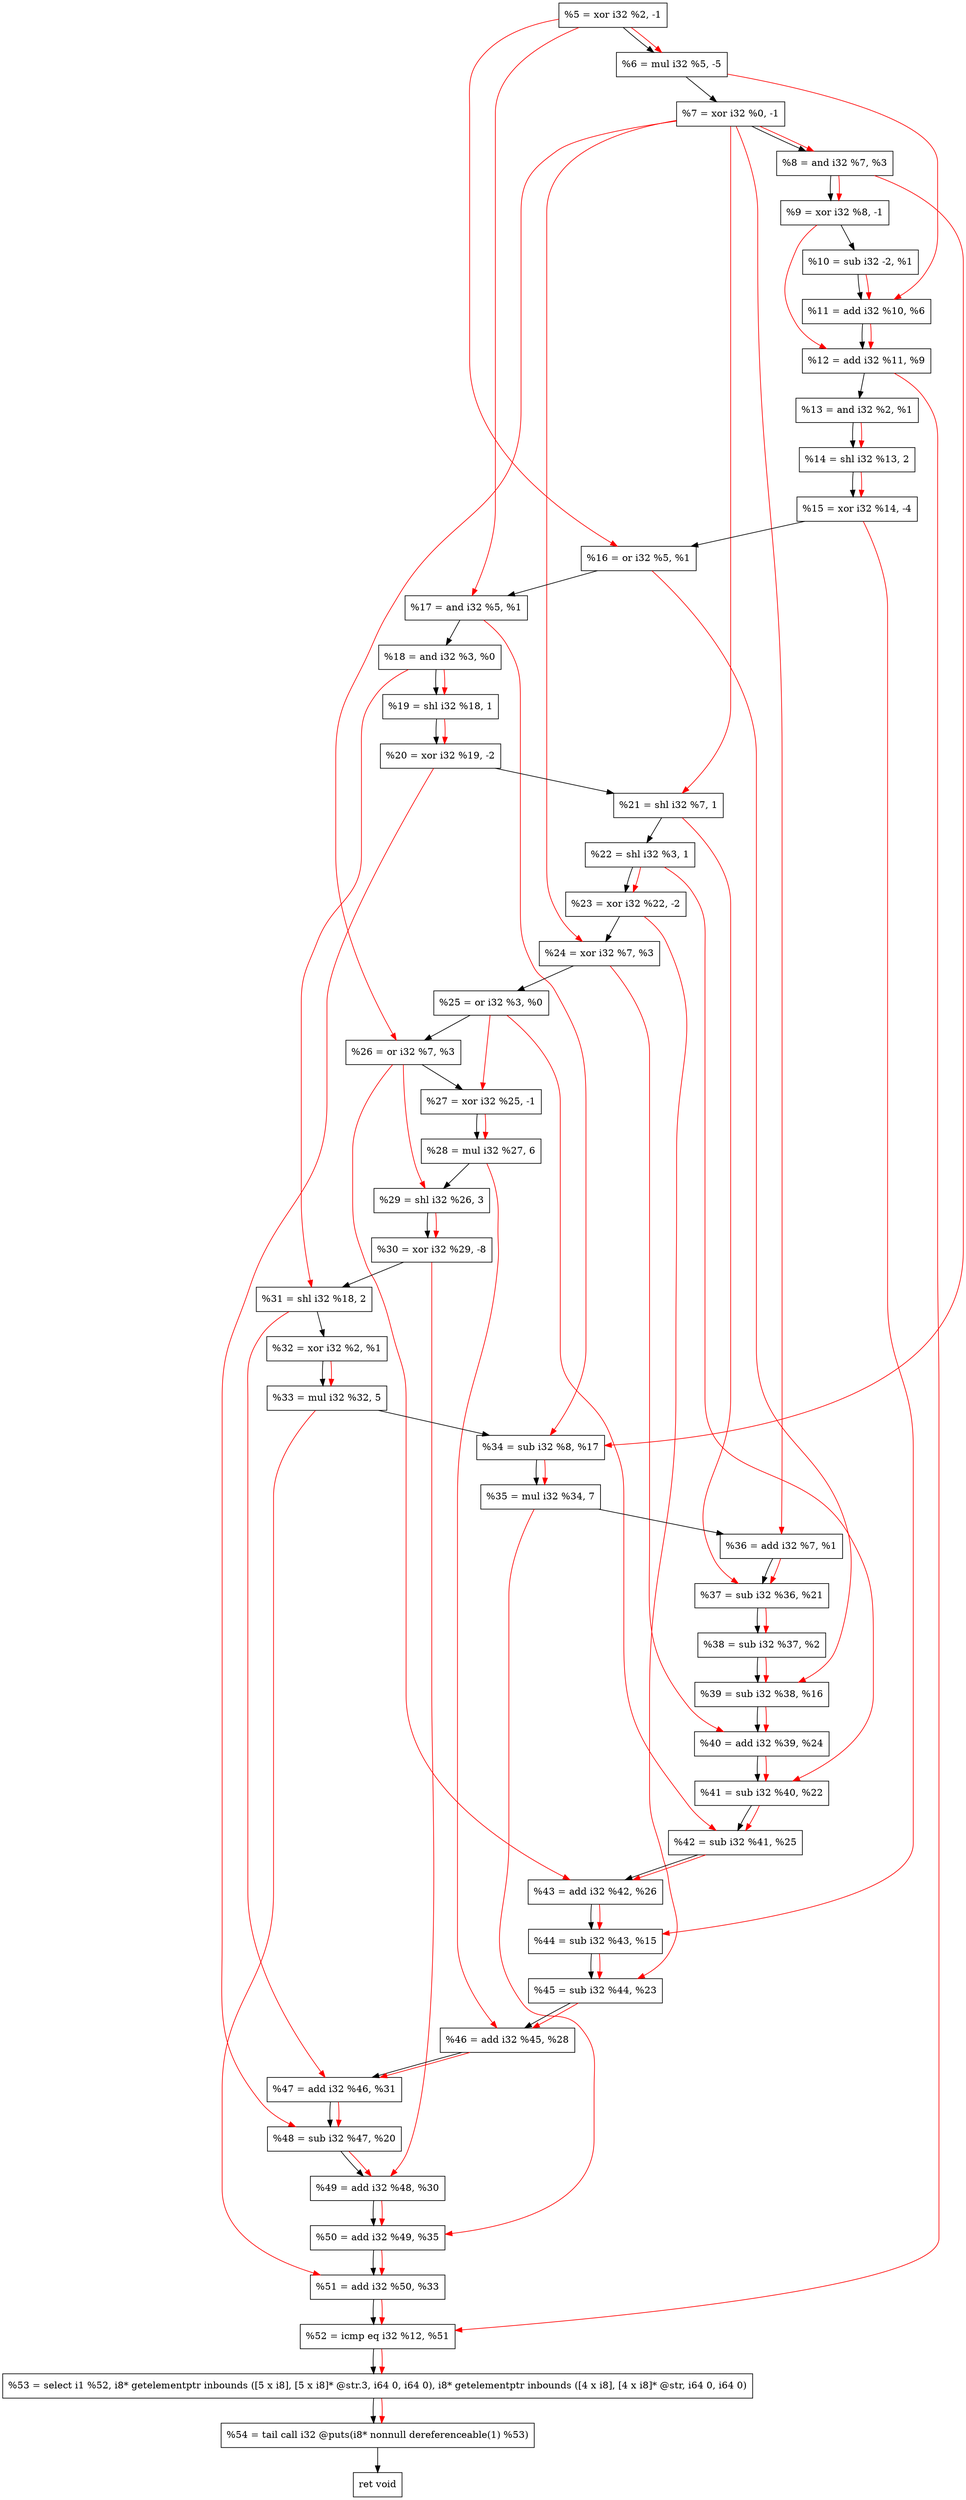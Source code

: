 digraph "DFG for'crackme' function" {
	Node0x1dd9d60[shape=record, label="  %5 = xor i32 %2, -1"];
	Node0x1dd9e00[shape=record, label="  %6 = mul i32 %5, -5"];
	Node0x1dd9e70[shape=record, label="  %7 = xor i32 %0, -1"];
	Node0x1dd9ee0[shape=record, label="  %8 = and i32 %7, %3"];
	Node0x1dd9f50[shape=record, label="  %9 = xor i32 %8, -1"];
	Node0x1dd9ff0[shape=record, label="  %10 = sub i32 -2, %1"];
	Node0x1dda060[shape=record, label="  %11 = add i32 %10, %6"];
	Node0x1dda0d0[shape=record, label="  %12 = add i32 %11, %9"];
	Node0x1dda140[shape=record, label="  %13 = and i32 %2, %1"];
	Node0x1dda1e0[shape=record, label="  %14 = shl i32 %13, 2"];
	Node0x1dda280[shape=record, label="  %15 = xor i32 %14, -4"];
	Node0x1dda2f0[shape=record, label="  %16 = or i32 %5, %1"];
	Node0x1dda360[shape=record, label="  %17 = and i32 %5, %1"];
	Node0x1dda3d0[shape=record, label="  %18 = and i32 %3, %0"];
	Node0x1dda470[shape=record, label="  %19 = shl i32 %18, 1"];
	Node0x1dda4e0[shape=record, label="  %20 = xor i32 %19, -2"];
	Node0x1dda550[shape=record, label="  %21 = shl i32 %7, 1"];
	Node0x1dda5c0[shape=record, label="  %22 = shl i32 %3, 1"];
	Node0x1dda630[shape=record, label="  %23 = xor i32 %22, -2"];
	Node0x1dda6a0[shape=record, label="  %24 = xor i32 %7, %3"];
	Node0x1dda710[shape=record, label="  %25 = or i32 %3, %0"];
	Node0x1dda780[shape=record, label="  %26 = or i32 %7, %3"];
	Node0x1dda7f0[shape=record, label="  %27 = xor i32 %25, -1"];
	Node0x1dda890[shape=record, label="  %28 = mul i32 %27, 6"];
	Node0x1dda930[shape=record, label="  %29 = shl i32 %26, 3"];
	Node0x1dda9d0[shape=record, label="  %30 = xor i32 %29, -8"];
	Node0x1ddaa40[shape=record, label="  %31 = shl i32 %18, 2"];
	Node0x1ddaab0[shape=record, label="  %32 = xor i32 %2, %1"];
	Node0x1ddad60[shape=record, label="  %33 = mul i32 %32, 5"];
	Node0x1ddadd0[shape=record, label="  %34 = sub i32 %8, %17"];
	Node0x1ddae70[shape=record, label="  %35 = mul i32 %34, 7"];
	Node0x1ddaee0[shape=record, label="  %36 = add i32 %7, %1"];
	Node0x1ddaf50[shape=record, label="  %37 = sub i32 %36, %21"];
	Node0x1ddafc0[shape=record, label="  %38 = sub i32 %37, %2"];
	Node0x1ddb030[shape=record, label="  %39 = sub i32 %38, %16"];
	Node0x1ddb0a0[shape=record, label="  %40 = add i32 %39, %24"];
	Node0x1ddb110[shape=record, label="  %41 = sub i32 %40, %22"];
	Node0x1ddb180[shape=record, label="  %42 = sub i32 %41, %25"];
	Node0x1ddb1f0[shape=record, label="  %43 = add i32 %42, %26"];
	Node0x1ddb260[shape=record, label="  %44 = sub i32 %43, %15"];
	Node0x1ddb2d0[shape=record, label="  %45 = sub i32 %44, %23"];
	Node0x1ddb340[shape=record, label="  %46 = add i32 %45, %28"];
	Node0x1ddb3b0[shape=record, label="  %47 = add i32 %46, %31"];
	Node0x1ddb420[shape=record, label="  %48 = sub i32 %47, %20"];
	Node0x1ddb490[shape=record, label="  %49 = add i32 %48, %30"];
	Node0x1ddb500[shape=record, label="  %50 = add i32 %49, %35"];
	Node0x1ddb570[shape=record, label="  %51 = add i32 %50, %33"];
	Node0x1ddb5e0[shape=record, label="  %52 = icmp eq i32 %12, %51"];
	Node0x1d7a268[shape=record, label="  %53 = select i1 %52, i8* getelementptr inbounds ([5 x i8], [5 x i8]* @str.3, i64 0, i64 0), i8* getelementptr inbounds ([4 x i8], [4 x i8]* @str, i64 0, i64 0)"];
	Node0x1ddba80[shape=record, label="  %54 = tail call i32 @puts(i8* nonnull dereferenceable(1) %53)"];
	Node0x1ddbad0[shape=record, label="  ret void"];
	Node0x1dd9d60 -> Node0x1dd9e00;
	Node0x1dd9e00 -> Node0x1dd9e70;
	Node0x1dd9e70 -> Node0x1dd9ee0;
	Node0x1dd9ee0 -> Node0x1dd9f50;
	Node0x1dd9f50 -> Node0x1dd9ff0;
	Node0x1dd9ff0 -> Node0x1dda060;
	Node0x1dda060 -> Node0x1dda0d0;
	Node0x1dda0d0 -> Node0x1dda140;
	Node0x1dda140 -> Node0x1dda1e0;
	Node0x1dda1e0 -> Node0x1dda280;
	Node0x1dda280 -> Node0x1dda2f0;
	Node0x1dda2f0 -> Node0x1dda360;
	Node0x1dda360 -> Node0x1dda3d0;
	Node0x1dda3d0 -> Node0x1dda470;
	Node0x1dda470 -> Node0x1dda4e0;
	Node0x1dda4e0 -> Node0x1dda550;
	Node0x1dda550 -> Node0x1dda5c0;
	Node0x1dda5c0 -> Node0x1dda630;
	Node0x1dda630 -> Node0x1dda6a0;
	Node0x1dda6a0 -> Node0x1dda710;
	Node0x1dda710 -> Node0x1dda780;
	Node0x1dda780 -> Node0x1dda7f0;
	Node0x1dda7f0 -> Node0x1dda890;
	Node0x1dda890 -> Node0x1dda930;
	Node0x1dda930 -> Node0x1dda9d0;
	Node0x1dda9d0 -> Node0x1ddaa40;
	Node0x1ddaa40 -> Node0x1ddaab0;
	Node0x1ddaab0 -> Node0x1ddad60;
	Node0x1ddad60 -> Node0x1ddadd0;
	Node0x1ddadd0 -> Node0x1ddae70;
	Node0x1ddae70 -> Node0x1ddaee0;
	Node0x1ddaee0 -> Node0x1ddaf50;
	Node0x1ddaf50 -> Node0x1ddafc0;
	Node0x1ddafc0 -> Node0x1ddb030;
	Node0x1ddb030 -> Node0x1ddb0a0;
	Node0x1ddb0a0 -> Node0x1ddb110;
	Node0x1ddb110 -> Node0x1ddb180;
	Node0x1ddb180 -> Node0x1ddb1f0;
	Node0x1ddb1f0 -> Node0x1ddb260;
	Node0x1ddb260 -> Node0x1ddb2d0;
	Node0x1ddb2d0 -> Node0x1ddb340;
	Node0x1ddb340 -> Node0x1ddb3b0;
	Node0x1ddb3b0 -> Node0x1ddb420;
	Node0x1ddb420 -> Node0x1ddb490;
	Node0x1ddb490 -> Node0x1ddb500;
	Node0x1ddb500 -> Node0x1ddb570;
	Node0x1ddb570 -> Node0x1ddb5e0;
	Node0x1ddb5e0 -> Node0x1d7a268;
	Node0x1d7a268 -> Node0x1ddba80;
	Node0x1ddba80 -> Node0x1ddbad0;
edge [color=red]
	Node0x1dd9d60 -> Node0x1dd9e00;
	Node0x1dd9e70 -> Node0x1dd9ee0;
	Node0x1dd9ee0 -> Node0x1dd9f50;
	Node0x1dd9ff0 -> Node0x1dda060;
	Node0x1dd9e00 -> Node0x1dda060;
	Node0x1dda060 -> Node0x1dda0d0;
	Node0x1dd9f50 -> Node0x1dda0d0;
	Node0x1dda140 -> Node0x1dda1e0;
	Node0x1dda1e0 -> Node0x1dda280;
	Node0x1dd9d60 -> Node0x1dda2f0;
	Node0x1dd9d60 -> Node0x1dda360;
	Node0x1dda3d0 -> Node0x1dda470;
	Node0x1dda470 -> Node0x1dda4e0;
	Node0x1dd9e70 -> Node0x1dda550;
	Node0x1dda5c0 -> Node0x1dda630;
	Node0x1dd9e70 -> Node0x1dda6a0;
	Node0x1dd9e70 -> Node0x1dda780;
	Node0x1dda710 -> Node0x1dda7f0;
	Node0x1dda7f0 -> Node0x1dda890;
	Node0x1dda780 -> Node0x1dda930;
	Node0x1dda930 -> Node0x1dda9d0;
	Node0x1dda3d0 -> Node0x1ddaa40;
	Node0x1ddaab0 -> Node0x1ddad60;
	Node0x1dd9ee0 -> Node0x1ddadd0;
	Node0x1dda360 -> Node0x1ddadd0;
	Node0x1ddadd0 -> Node0x1ddae70;
	Node0x1dd9e70 -> Node0x1ddaee0;
	Node0x1ddaee0 -> Node0x1ddaf50;
	Node0x1dda550 -> Node0x1ddaf50;
	Node0x1ddaf50 -> Node0x1ddafc0;
	Node0x1ddafc0 -> Node0x1ddb030;
	Node0x1dda2f0 -> Node0x1ddb030;
	Node0x1ddb030 -> Node0x1ddb0a0;
	Node0x1dda6a0 -> Node0x1ddb0a0;
	Node0x1ddb0a0 -> Node0x1ddb110;
	Node0x1dda5c0 -> Node0x1ddb110;
	Node0x1ddb110 -> Node0x1ddb180;
	Node0x1dda710 -> Node0x1ddb180;
	Node0x1ddb180 -> Node0x1ddb1f0;
	Node0x1dda780 -> Node0x1ddb1f0;
	Node0x1ddb1f0 -> Node0x1ddb260;
	Node0x1dda280 -> Node0x1ddb260;
	Node0x1ddb260 -> Node0x1ddb2d0;
	Node0x1dda630 -> Node0x1ddb2d0;
	Node0x1ddb2d0 -> Node0x1ddb340;
	Node0x1dda890 -> Node0x1ddb340;
	Node0x1ddb340 -> Node0x1ddb3b0;
	Node0x1ddaa40 -> Node0x1ddb3b0;
	Node0x1ddb3b0 -> Node0x1ddb420;
	Node0x1dda4e0 -> Node0x1ddb420;
	Node0x1ddb420 -> Node0x1ddb490;
	Node0x1dda9d0 -> Node0x1ddb490;
	Node0x1ddb490 -> Node0x1ddb500;
	Node0x1ddae70 -> Node0x1ddb500;
	Node0x1ddb500 -> Node0x1ddb570;
	Node0x1ddad60 -> Node0x1ddb570;
	Node0x1dda0d0 -> Node0x1ddb5e0;
	Node0x1ddb570 -> Node0x1ddb5e0;
	Node0x1ddb5e0 -> Node0x1d7a268;
	Node0x1d7a268 -> Node0x1ddba80;
}

